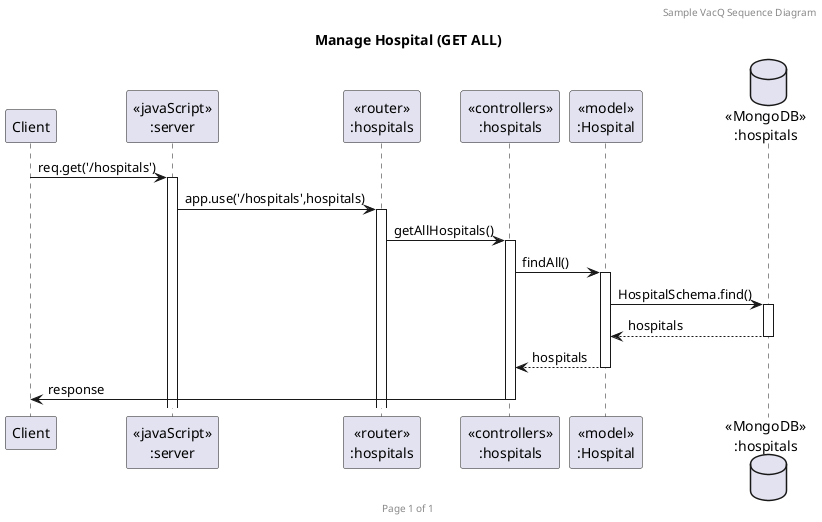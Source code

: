 @startuml Manage Hospital (GET ALL)

header Sample VacQ Sequence Diagram
footer Page %page% of %lastpage%
title "Manage Hospital (GET ALL)"

participant "Client" as client
participant "<<javaScript>>\n:server" as server
participant "<<router>>\n:hospitals" as routerHospitals
participant "<<controllers>>\n:hospitals" as controllersHospitals
participant "<<model>>\n:Hospital" as modelHospital
database "<<MongoDB>>\n:hospitals" as HospitalsDatabase

client->server ++:req.get('/hospitals')
server->routerHospitals ++:app.use('/hospitals',hospitals)
routerHospitals -> controllersHospitals ++:getAllHospitals()
controllersHospitals->modelHospital ++:findAll()
modelHospital ->HospitalsDatabase ++: HospitalSchema.find()
HospitalsDatabase --> modelHospital --: hospitals
controllersHospitals <-- modelHospital --:hospitals
controllersHospitals->client --:response

@enduml
